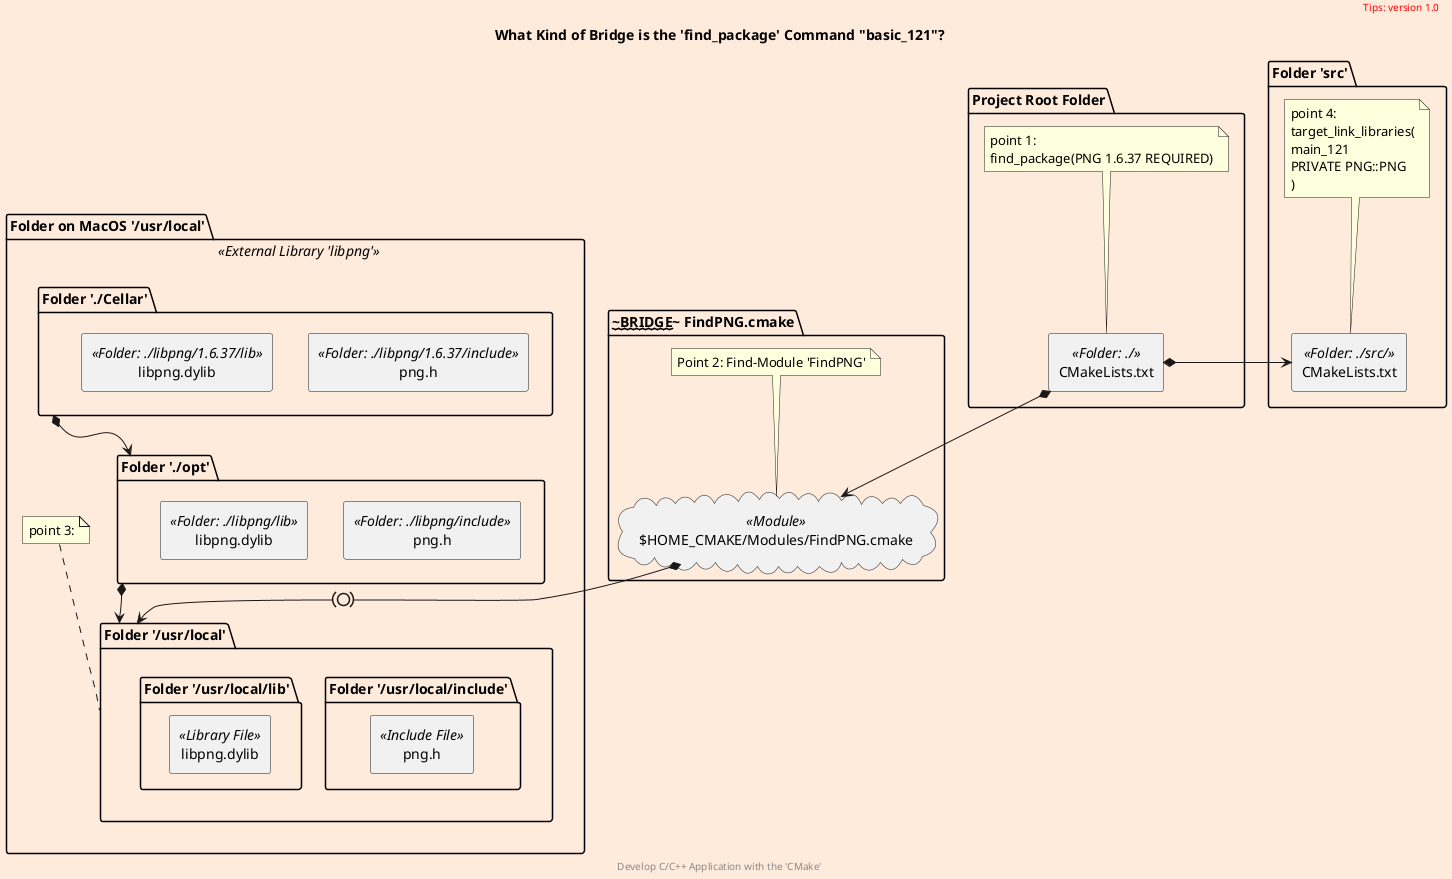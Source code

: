 @startuml what-process-121
scale 700 width
skinparam backgroundColor #FFEBDC
scale 1

skinparam Folder {
  backgroundColor Olive
  borderColor orange
}

'left to right direction
package "Project Root Folder" as project_cmake {
    rectangle CMakeLists.txt <<Folder: ./>> as begin

    note top of begin
        point 1:
        find_package(PNG 1.6.37 REQUIRED)
    endnote
}

package "~~~BRIDGE~~~ FindPNG.cmake" as bridge {
    cloud "$HOME_CMAKE/Modules/FindPNG.cmake" <<Module>> as find_png
    note top of find_png
        Point 2: Find-Module 'FindPNG'
    endnote
}

package "Folder 'src'" as src_dir {
    rectangle CMakeLists.txt <<Folder: ./src/>> as src_list

    note top of src_list
        point 4:
        target_link_libraries(
        main_121
        PRIVATE PNG::PNG
        )
    endnote
}

package "Folder on MacOS '/usr/local'" <<External Library 'libpng'>> as usr_local_dir {
    package "Folder './Cellar'" as cellar_dir {
        rectangle "png.h" <<Folder: ./libpng/1.6.37/include>> as cellar_png_h
        rectangle "libpng.dylib" <<Folder: ./libpng/1.6.37/lib>> as cellar_libpng_dylib
    }

    package "Folder './opt'" as opt_dir {
        rectangle "png.h" <<Folder: ./libpng/include>> as opt_png_h
        rectangle "libpng.dylib" <<Folder: ./libpng/lib>> as opt_libpng_dylib
    }

    package "Folder '/usr/local'" as local_dir {
        package "Folder '/usr/local/include'" as include_dir {
            rectangle "png.h" <<Include File>> as local_png_h
        }
        package "Folder '/usr/local/lib'" as lib_dir {
            rectangle "libpng.dylib" <<Library File>> as local_libpng_dylib
        }
    }

    note top of local_dir
        point 3:
    endnote
}


begin *-right-> src_list
begin *--> find_png
find_png *-(0)-> local_dir
cellar_dir *--> opt_dir
opt_dir *--> local_dir


title
    What Kind of Bridge is the 'find_package' Command "basic_121"?
end title

header
<font color=red>Tips: version 1.0</font>
endheader

center footer Develop C/C++ Application with the 'CMake'

@enduml